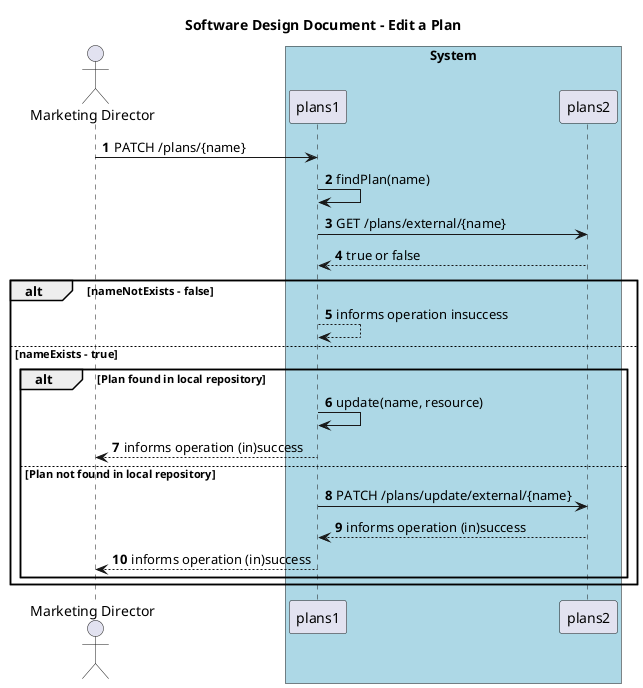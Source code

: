 @startuml
'autocomplete on
autonumber

title Software Design Document - Edit a Plan

actor "Marketing Director" as Ac
box "System" #lightblue
participant "plans1" as Sys
participant "plans2" as Sys2
end box

Ac -> Sys : PATCH /plans/{name}
Sys -> Sys : findPlan(name)
Sys -> Sys2 : GET /plans/external/{name}
Sys2 --> Sys : true or false

alt nameNotExists - false
    Sys --> Sys : informs operation insuccess
else nameExists - true

    alt Plan found in local repository
        Sys -> Sys : update(name, resource)
        Sys --> Ac : informs operation (in)success
    else Plan not found in local repository
        Sys -> Sys2 : PATCH /plans/update/external/{name}
        Sys2 --> Sys : informs operation (in)success
        Sys --> Ac : informs operation (in)success
    end

end



@enduml
